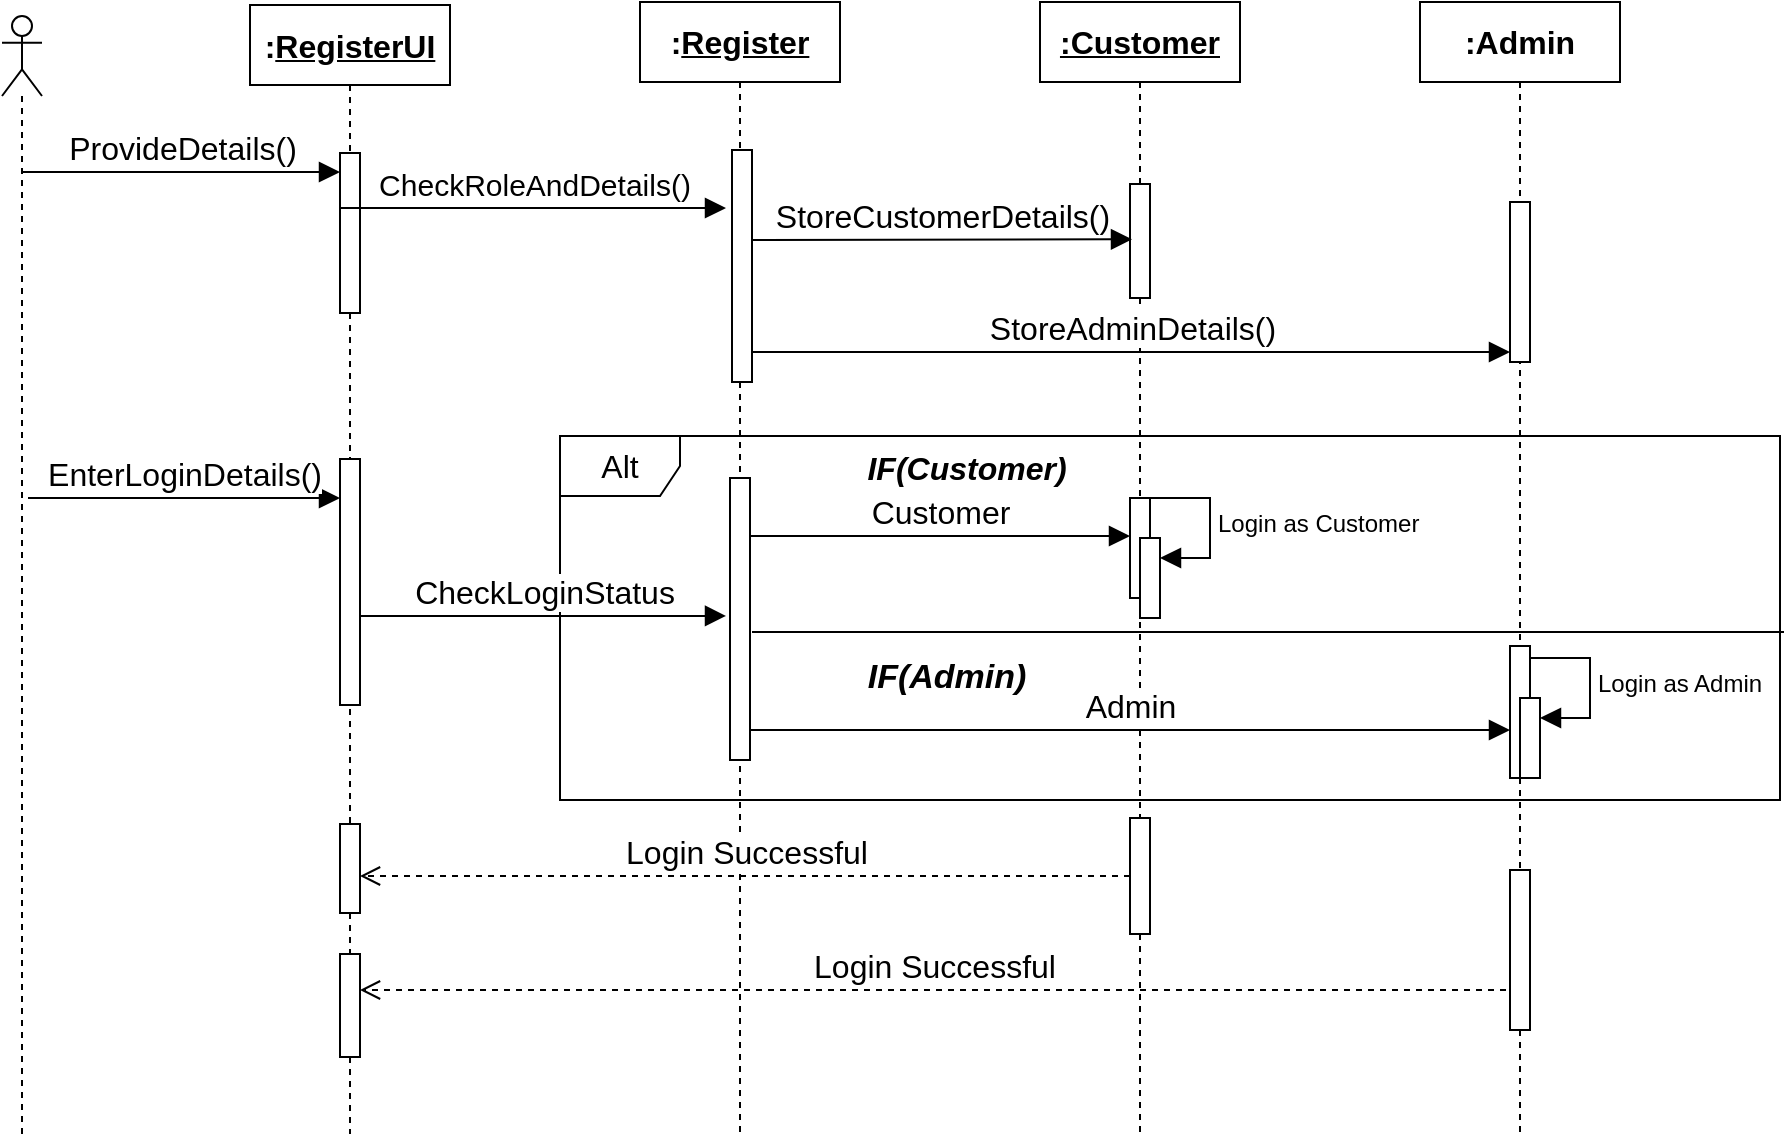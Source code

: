 <mxfile version="22.1.4" type="device">
  <diagram name="Page-1" id="a2MlryubA28vGycu06d3">
    <mxGraphModel dx="1444" dy="726" grid="0" gridSize="10" guides="1" tooltips="1" connect="1" arrows="1" fold="1" page="0" pageScale="1" pageWidth="850" pageHeight="1100" math="0" shadow="0">
      <root>
        <mxCell id="0" />
        <mxCell id="1" parent="0" />
        <mxCell id="bZD_yxQhahzPIGA7wznk-1" value="&lt;b&gt;:&lt;u&gt;RegisterUI&lt;/u&gt;&lt;/b&gt;" style="shape=umlLifeline;perimeter=lifelinePerimeter;whiteSpace=wrap;html=1;container=1;dropTarget=0;collapsible=0;recursiveResize=0;outlineConnect=0;portConstraint=eastwest;newEdgeStyle={&quot;curved&quot;:0,&quot;rounded&quot;:0};fontSize=16;" vertex="1" parent="1">
          <mxGeometry x="-114" y="69.5" width="100" height="564.5" as="geometry" />
        </mxCell>
        <mxCell id="bZD_yxQhahzPIGA7wznk-8" value="" style="html=1;points=[[0,0,0,0,5],[0,1,0,0,-5],[1,0,0,0,5],[1,1,0,0,-5]];perimeter=orthogonalPerimeter;outlineConnect=0;targetShapes=umlLifeline;portConstraint=eastwest;newEdgeStyle={&quot;curved&quot;:0,&quot;rounded&quot;:0};fontSize=16;" vertex="1" parent="bZD_yxQhahzPIGA7wznk-1">
          <mxGeometry x="45" y="74" width="10" height="80" as="geometry" />
        </mxCell>
        <mxCell id="bZD_yxQhahzPIGA7wznk-16" value="" style="html=1;points=[[0,0,0,0,5],[0,1,0,0,-5],[1,0,0,0,5],[1,1,0,0,-5]];perimeter=orthogonalPerimeter;outlineConnect=0;targetShapes=umlLifeline;portConstraint=eastwest;newEdgeStyle={&quot;curved&quot;:0,&quot;rounded&quot;:0};fontSize=16;" vertex="1" parent="bZD_yxQhahzPIGA7wznk-1">
          <mxGeometry x="45" y="227" width="10" height="123" as="geometry" />
        </mxCell>
        <mxCell id="bZD_yxQhahzPIGA7wznk-32" value="" style="html=1;points=[[0,0,0,0,5],[0,1,0,0,-5],[1,0,0,0,5],[1,1,0,0,-5]];perimeter=orthogonalPerimeter;outlineConnect=0;targetShapes=umlLifeline;portConstraint=eastwest;newEdgeStyle={&quot;curved&quot;:0,&quot;rounded&quot;:0};fontSize=16;" vertex="1" parent="bZD_yxQhahzPIGA7wznk-1">
          <mxGeometry x="45" y="409.5" width="10" height="44.5" as="geometry" />
        </mxCell>
        <mxCell id="bZD_yxQhahzPIGA7wznk-34" value="" style="html=1;points=[[0,0,0,0,5],[0,1,0,0,-5],[1,0,0,0,5],[1,1,0,0,-5]];perimeter=orthogonalPerimeter;outlineConnect=0;targetShapes=umlLifeline;portConstraint=eastwest;newEdgeStyle={&quot;curved&quot;:0,&quot;rounded&quot;:0};fontSize=16;" vertex="1" parent="bZD_yxQhahzPIGA7wznk-1">
          <mxGeometry x="45" y="474.5" width="10" height="51.5" as="geometry" />
        </mxCell>
        <mxCell id="bZD_yxQhahzPIGA7wznk-3" value="" style="shape=umlLifeline;perimeter=lifelinePerimeter;whiteSpace=wrap;html=1;container=1;dropTarget=0;collapsible=0;recursiveResize=0;outlineConnect=0;portConstraint=eastwest;newEdgeStyle={&quot;curved&quot;:0,&quot;rounded&quot;:0};participant=umlActor;fontSize=16;" vertex="1" parent="1">
          <mxGeometry x="-238" y="75" width="20" height="559" as="geometry" />
        </mxCell>
        <mxCell id="bZD_yxQhahzPIGA7wznk-4" value="&lt;b&gt;:&lt;u&gt;Register&lt;/u&gt;&lt;/b&gt;" style="shape=umlLifeline;perimeter=lifelinePerimeter;whiteSpace=wrap;html=1;container=1;dropTarget=0;collapsible=0;recursiveResize=0;outlineConnect=0;portConstraint=eastwest;newEdgeStyle={&quot;curved&quot;:0,&quot;rounded&quot;:0};fontSize=16;" vertex="1" parent="1">
          <mxGeometry x="81" y="68" width="100" height="566" as="geometry" />
        </mxCell>
        <mxCell id="bZD_yxQhahzPIGA7wznk-10" value="" style="html=1;points=[[0,0,0,0,5],[0,1,0,0,-5],[1,0,0,0,5],[1,1,0,0,-5]];perimeter=orthogonalPerimeter;outlineConnect=0;targetShapes=umlLifeline;portConstraint=eastwest;newEdgeStyle={&quot;curved&quot;:0,&quot;rounded&quot;:0};fontSize=16;" vertex="1" parent="bZD_yxQhahzPIGA7wznk-4">
          <mxGeometry x="46" y="74" width="10" height="116" as="geometry" />
        </mxCell>
        <mxCell id="bZD_yxQhahzPIGA7wznk-5" value="&lt;u&gt;&lt;b&gt;:Customer&lt;/b&gt;&lt;/u&gt;" style="shape=umlLifeline;perimeter=lifelinePerimeter;whiteSpace=wrap;html=1;container=1;dropTarget=0;collapsible=0;recursiveResize=0;outlineConnect=0;portConstraint=eastwest;newEdgeStyle={&quot;curved&quot;:0,&quot;rounded&quot;:0};fontSize=16;" vertex="1" parent="1">
          <mxGeometry x="281" y="68" width="100" height="566" as="geometry" />
        </mxCell>
        <mxCell id="bZD_yxQhahzPIGA7wznk-12" value="" style="html=1;points=[[0,0,0,0,5],[0,1,0,0,-5],[1,0,0,0,5],[1,1,0,0,-5]];perimeter=orthogonalPerimeter;outlineConnect=0;targetShapes=umlLifeline;portConstraint=eastwest;newEdgeStyle={&quot;curved&quot;:0,&quot;rounded&quot;:0};fontSize=16;" vertex="1" parent="bZD_yxQhahzPIGA7wznk-5">
          <mxGeometry x="45" y="91" width="10" height="57" as="geometry" />
        </mxCell>
        <mxCell id="bZD_yxQhahzPIGA7wznk-31" value="" style="html=1;points=[[0,0,0,0,5],[0,1,0,0,-5],[1,0,0,0,5],[1,1,0,0,-5]];perimeter=orthogonalPerimeter;outlineConnect=0;targetShapes=umlLifeline;portConstraint=eastwest;newEdgeStyle={&quot;curved&quot;:0,&quot;rounded&quot;:0};fontSize=16;" vertex="1" parent="bZD_yxQhahzPIGA7wznk-5">
          <mxGeometry x="45" y="408" width="10" height="58" as="geometry" />
        </mxCell>
        <mxCell id="bZD_yxQhahzPIGA7wznk-6" value="&lt;b&gt;:Admin&lt;/b&gt;" style="shape=umlLifeline;perimeter=lifelinePerimeter;whiteSpace=wrap;html=1;container=1;dropTarget=0;collapsible=0;recursiveResize=0;outlineConnect=0;portConstraint=eastwest;newEdgeStyle={&quot;curved&quot;:0,&quot;rounded&quot;:0};fontSize=16;" vertex="1" parent="1">
          <mxGeometry x="471" y="68" width="100" height="566" as="geometry" />
        </mxCell>
        <mxCell id="bZD_yxQhahzPIGA7wznk-13" value="" style="html=1;points=[[0,0,0,0,5],[0,1,0,0,-5],[1,0,0,0,5],[1,1,0,0,-5]];perimeter=orthogonalPerimeter;outlineConnect=0;targetShapes=umlLifeline;portConstraint=eastwest;newEdgeStyle={&quot;curved&quot;:0,&quot;rounded&quot;:0};fontSize=16;" vertex="1" parent="bZD_yxQhahzPIGA7wznk-6">
          <mxGeometry x="45" y="100" width="10" height="80" as="geometry" />
        </mxCell>
        <mxCell id="bZD_yxQhahzPIGA7wznk-33" value="" style="html=1;points=[[0,0,0,0,5],[0,1,0,0,-5],[1,0,0,0,5],[1,1,0,0,-5]];perimeter=orthogonalPerimeter;outlineConnect=0;targetShapes=umlLifeline;portConstraint=eastwest;newEdgeStyle={&quot;curved&quot;:0,&quot;rounded&quot;:0};fontSize=16;" vertex="1" parent="bZD_yxQhahzPIGA7wznk-6">
          <mxGeometry x="45" y="434" width="10" height="80" as="geometry" />
        </mxCell>
        <mxCell id="bZD_yxQhahzPIGA7wznk-7" value="&lt;font style=&quot;font-size: 16px;&quot;&gt;ProvideDetails()&lt;/font&gt;" style="html=1;verticalAlign=bottom;endArrow=block;curved=0;rounded=0;fontSize=12;startSize=8;endSize=8;" edge="1" parent="1" target="bZD_yxQhahzPIGA7wznk-8">
          <mxGeometry width="80" relative="1" as="geometry">
            <mxPoint x="-228" y="153" as="sourcePoint" />
            <mxPoint x="-77.5" y="153" as="targetPoint" />
          </mxGeometry>
        </mxCell>
        <mxCell id="bZD_yxQhahzPIGA7wznk-9" value="&lt;span style=&quot;font-size: 15px;&quot;&gt;CheckRoleAndDetails()&lt;/span&gt;" style="html=1;verticalAlign=bottom;endArrow=block;curved=0;rounded=0;fontSize=12;startSize=8;endSize=8;" edge="1" parent="1">
          <mxGeometry width="80" relative="1" as="geometry">
            <mxPoint x="-69" y="171" as="sourcePoint" />
            <mxPoint x="124" y="171" as="targetPoint" />
          </mxGeometry>
        </mxCell>
        <mxCell id="bZD_yxQhahzPIGA7wznk-11" value="&lt;font style=&quot;font-size: 16px;&quot;&gt;StoreCustomerDetails()&lt;/font&gt;" style="html=1;verticalAlign=bottom;endArrow=block;curved=0;rounded=0;fontSize=12;startSize=8;endSize=8;entryX=0.1;entryY=0.485;entryDx=0;entryDy=0;entryPerimeter=0;" edge="1" parent="1" target="bZD_yxQhahzPIGA7wznk-12">
          <mxGeometry width="80" relative="1" as="geometry">
            <mxPoint x="137" y="187" as="sourcePoint" />
            <mxPoint x="319" y="187" as="targetPoint" />
          </mxGeometry>
        </mxCell>
        <mxCell id="bZD_yxQhahzPIGA7wznk-14" value="&lt;font style=&quot;font-size: 16px;&quot;&gt;StoreAdminDetails()&lt;/font&gt;" style="html=1;verticalAlign=bottom;endArrow=block;curved=0;rounded=0;fontSize=12;startSize=8;endSize=8;entryX=0;entryY=1;entryDx=0;entryDy=-5;entryPerimeter=0;" edge="1" parent="1" source="bZD_yxQhahzPIGA7wznk-10" target="bZD_yxQhahzPIGA7wznk-13">
          <mxGeometry width="80" relative="1" as="geometry">
            <mxPoint x="233" y="238" as="sourcePoint" />
            <mxPoint x="313" y="238" as="targetPoint" />
          </mxGeometry>
        </mxCell>
        <mxCell id="bZD_yxQhahzPIGA7wznk-15" value="&lt;font style=&quot;font-size: 16px;&quot;&gt;EnterLoginDetails()&lt;/font&gt;" style="html=1;verticalAlign=bottom;endArrow=block;curved=0;rounded=0;fontSize=12;startSize=8;endSize=8;" edge="1" parent="1" target="bZD_yxQhahzPIGA7wznk-16">
          <mxGeometry width="80" relative="1" as="geometry">
            <mxPoint x="-225" y="316" as="sourcePoint" />
            <mxPoint x="-145" y="316" as="targetPoint" />
          </mxGeometry>
        </mxCell>
        <mxCell id="bZD_yxQhahzPIGA7wznk-17" value="Alt" style="shape=umlFrame;whiteSpace=wrap;html=1;pointerEvents=0;fontSize=16;" vertex="1" parent="1">
          <mxGeometry x="41" y="285" width="610" height="182" as="geometry" />
        </mxCell>
        <mxCell id="bZD_yxQhahzPIGA7wznk-18" value="" style="html=1;points=[[0,0,0,0,5],[0,1,0,0,-5],[1,0,0,0,5],[1,1,0,0,-5]];perimeter=orthogonalPerimeter;outlineConnect=0;targetShapes=umlLifeline;portConstraint=eastwest;newEdgeStyle={&quot;curved&quot;:0,&quot;rounded&quot;:0};fontSize=16;" vertex="1" parent="1">
          <mxGeometry x="126" y="306" width="10" height="141" as="geometry" />
        </mxCell>
        <mxCell id="bZD_yxQhahzPIGA7wznk-19" value="" style="endArrow=none;html=1;rounded=0;fontSize=12;startSize=8;endSize=8;curved=1;" edge="1" parent="1">
          <mxGeometry width="50" height="50" relative="1" as="geometry">
            <mxPoint x="137" y="383" as="sourcePoint" />
            <mxPoint x="653" y="383" as="targetPoint" />
          </mxGeometry>
        </mxCell>
        <mxCell id="bZD_yxQhahzPIGA7wznk-20" value="&lt;span style=&quot;font-size: 16px;&quot;&gt;CheckLoginStatus&lt;/span&gt;" style="html=1;verticalAlign=bottom;endArrow=block;curved=0;rounded=0;fontSize=12;startSize=8;endSize=8;entryX=-0.2;entryY=0.489;entryDx=0;entryDy=0;entryPerimeter=0;" edge="1" parent="1" source="bZD_yxQhahzPIGA7wznk-16" target="bZD_yxQhahzPIGA7wznk-18">
          <mxGeometry width="80" relative="1" as="geometry">
            <mxPoint x="-9" y="354" as="sourcePoint" />
            <mxPoint x="71" y="354" as="targetPoint" />
          </mxGeometry>
        </mxCell>
        <mxCell id="bZD_yxQhahzPIGA7wznk-21" value="&lt;b&gt;&lt;i&gt;IF(Customer)&lt;/i&gt;&lt;/b&gt;" style="text;html=1;align=center;verticalAlign=middle;resizable=0;points=[];autosize=1;strokeColor=none;fillColor=none;fontSize=16;" vertex="1" parent="1">
          <mxGeometry x="185" y="285" width="118" height="31" as="geometry" />
        </mxCell>
        <mxCell id="bZD_yxQhahzPIGA7wznk-22" value="&lt;font style=&quot;font-size: 16px;&quot;&gt;Customer&lt;/font&gt;" style="html=1;verticalAlign=bottom;endArrow=block;curved=0;rounded=0;fontSize=12;startSize=8;endSize=8;" edge="1" parent="1">
          <mxGeometry width="80" relative="1" as="geometry">
            <mxPoint x="136" y="335" as="sourcePoint" />
            <mxPoint x="326" y="335" as="targetPoint" />
          </mxGeometry>
        </mxCell>
        <mxCell id="bZD_yxQhahzPIGA7wznk-23" value="" style="html=1;points=[[0,0,0,0,5],[0,1,0,0,-5],[1,0,0,0,5],[1,1,0,0,-5]];perimeter=orthogonalPerimeter;outlineConnect=0;targetShapes=umlLifeline;portConstraint=eastwest;newEdgeStyle={&quot;curved&quot;:0,&quot;rounded&quot;:0};fontSize=16;" vertex="1" parent="1">
          <mxGeometry x="326" y="316" width="10" height="50" as="geometry" />
        </mxCell>
        <mxCell id="bZD_yxQhahzPIGA7wznk-24" value="&lt;font style=&quot;font-size: 16px;&quot;&gt;Admin&lt;/font&gt;" style="html=1;verticalAlign=bottom;endArrow=block;curved=0;rounded=0;fontSize=12;startSize=8;endSize=8;entryX=0;entryY=1;entryDx=0;entryDy=-5;entryPerimeter=0;" edge="1" parent="1">
          <mxGeometry width="80" relative="1" as="geometry">
            <mxPoint x="136" y="432" as="sourcePoint" />
            <mxPoint x="516" y="432" as="targetPoint" />
          </mxGeometry>
        </mxCell>
        <mxCell id="bZD_yxQhahzPIGA7wznk-25" value="" style="html=1;points=[[0,0,0,0,5],[0,1,0,0,-5],[1,0,0,0,5],[1,1,0,0,-5]];perimeter=orthogonalPerimeter;outlineConnect=0;targetShapes=umlLifeline;portConstraint=eastwest;newEdgeStyle={&quot;curved&quot;:0,&quot;rounded&quot;:0};fontSize=16;" vertex="1" parent="1">
          <mxGeometry x="516" y="390" width="10" height="66" as="geometry" />
        </mxCell>
        <mxCell id="bZD_yxQhahzPIGA7wznk-26" value="" style="html=1;points=[[0,0,0,0,5],[0,1,0,0,-5],[1,0,0,0,5],[1,1,0,0,-5]];perimeter=orthogonalPerimeter;outlineConnect=0;targetShapes=umlLifeline;portConstraint=eastwest;newEdgeStyle={&quot;curved&quot;:0,&quot;rounded&quot;:0};fontSize=16;" vertex="1" parent="1">
          <mxGeometry x="331" y="336" width="10" height="40" as="geometry" />
        </mxCell>
        <mxCell id="bZD_yxQhahzPIGA7wznk-27" value="Login as Customer" style="html=1;align=left;spacingLeft=2;endArrow=block;rounded=0;edgeStyle=orthogonalEdgeStyle;curved=0;rounded=0;fontSize=12;startSize=8;endSize=8;" edge="1" target="bZD_yxQhahzPIGA7wznk-26" parent="1">
          <mxGeometry relative="1" as="geometry">
            <mxPoint x="336" y="316" as="sourcePoint" />
            <Array as="points">
              <mxPoint x="366" y="346" />
            </Array>
          </mxGeometry>
        </mxCell>
        <mxCell id="bZD_yxQhahzPIGA7wznk-28" value="" style="html=1;points=[[0,0,0,0,5],[0,1,0,0,-5],[1,0,0,0,5],[1,1,0,0,-5]];perimeter=orthogonalPerimeter;outlineConnect=0;targetShapes=umlLifeline;portConstraint=eastwest;newEdgeStyle={&quot;curved&quot;:0,&quot;rounded&quot;:0};fontSize=16;" vertex="1" parent="1">
          <mxGeometry x="521" y="416" width="10" height="40" as="geometry" />
        </mxCell>
        <mxCell id="bZD_yxQhahzPIGA7wznk-29" value="Login as Admin" style="html=1;align=left;spacingLeft=2;endArrow=block;rounded=0;edgeStyle=orthogonalEdgeStyle;curved=0;rounded=0;fontSize=12;startSize=8;endSize=8;" edge="1" target="bZD_yxQhahzPIGA7wznk-28" parent="1">
          <mxGeometry relative="1" as="geometry">
            <mxPoint x="526" y="396" as="sourcePoint" />
            <Array as="points">
              <mxPoint x="556" y="426" />
            </Array>
          </mxGeometry>
        </mxCell>
        <mxCell id="bZD_yxQhahzPIGA7wznk-30" value="&lt;font style=&quot;font-size: 16px;&quot;&gt;Login Successful&lt;/font&gt;" style="html=1;verticalAlign=bottom;endArrow=open;dashed=1;endSize=8;curved=0;rounded=0;fontSize=12;" edge="1" parent="1" source="bZD_yxQhahzPIGA7wznk-31" target="bZD_yxQhahzPIGA7wznk-32">
          <mxGeometry relative="1" as="geometry">
            <mxPoint x="287" y="502" as="sourcePoint" />
            <mxPoint x="207" y="502" as="targetPoint" />
          </mxGeometry>
        </mxCell>
        <mxCell id="bZD_yxQhahzPIGA7wznk-35" value="&lt;font style=&quot;font-size: 16px;&quot;&gt;Login Successful&lt;/font&gt;" style="html=1;verticalAlign=bottom;endArrow=open;dashed=1;endSize=8;curved=0;rounded=0;fontSize=12;" edge="1" parent="1" target="bZD_yxQhahzPIGA7wznk-34">
          <mxGeometry relative="1" as="geometry">
            <mxPoint x="514" y="562" as="sourcePoint" />
            <mxPoint x="434" y="562" as="targetPoint" />
          </mxGeometry>
        </mxCell>
        <mxCell id="bZD_yxQhahzPIGA7wznk-36" value="&lt;font style=&quot;font-size: 17px;&quot;&gt;&lt;b&gt;&lt;i&gt;IF(Admin)&lt;/i&gt;&lt;/b&gt;&lt;/font&gt;" style="text;html=1;align=center;verticalAlign=middle;resizable=0;points=[];autosize=1;strokeColor=none;fillColor=none;fontSize=16;" vertex="1" parent="1">
          <mxGeometry x="185" y="390" width="97" height="32" as="geometry" />
        </mxCell>
      </root>
    </mxGraphModel>
  </diagram>
</mxfile>
